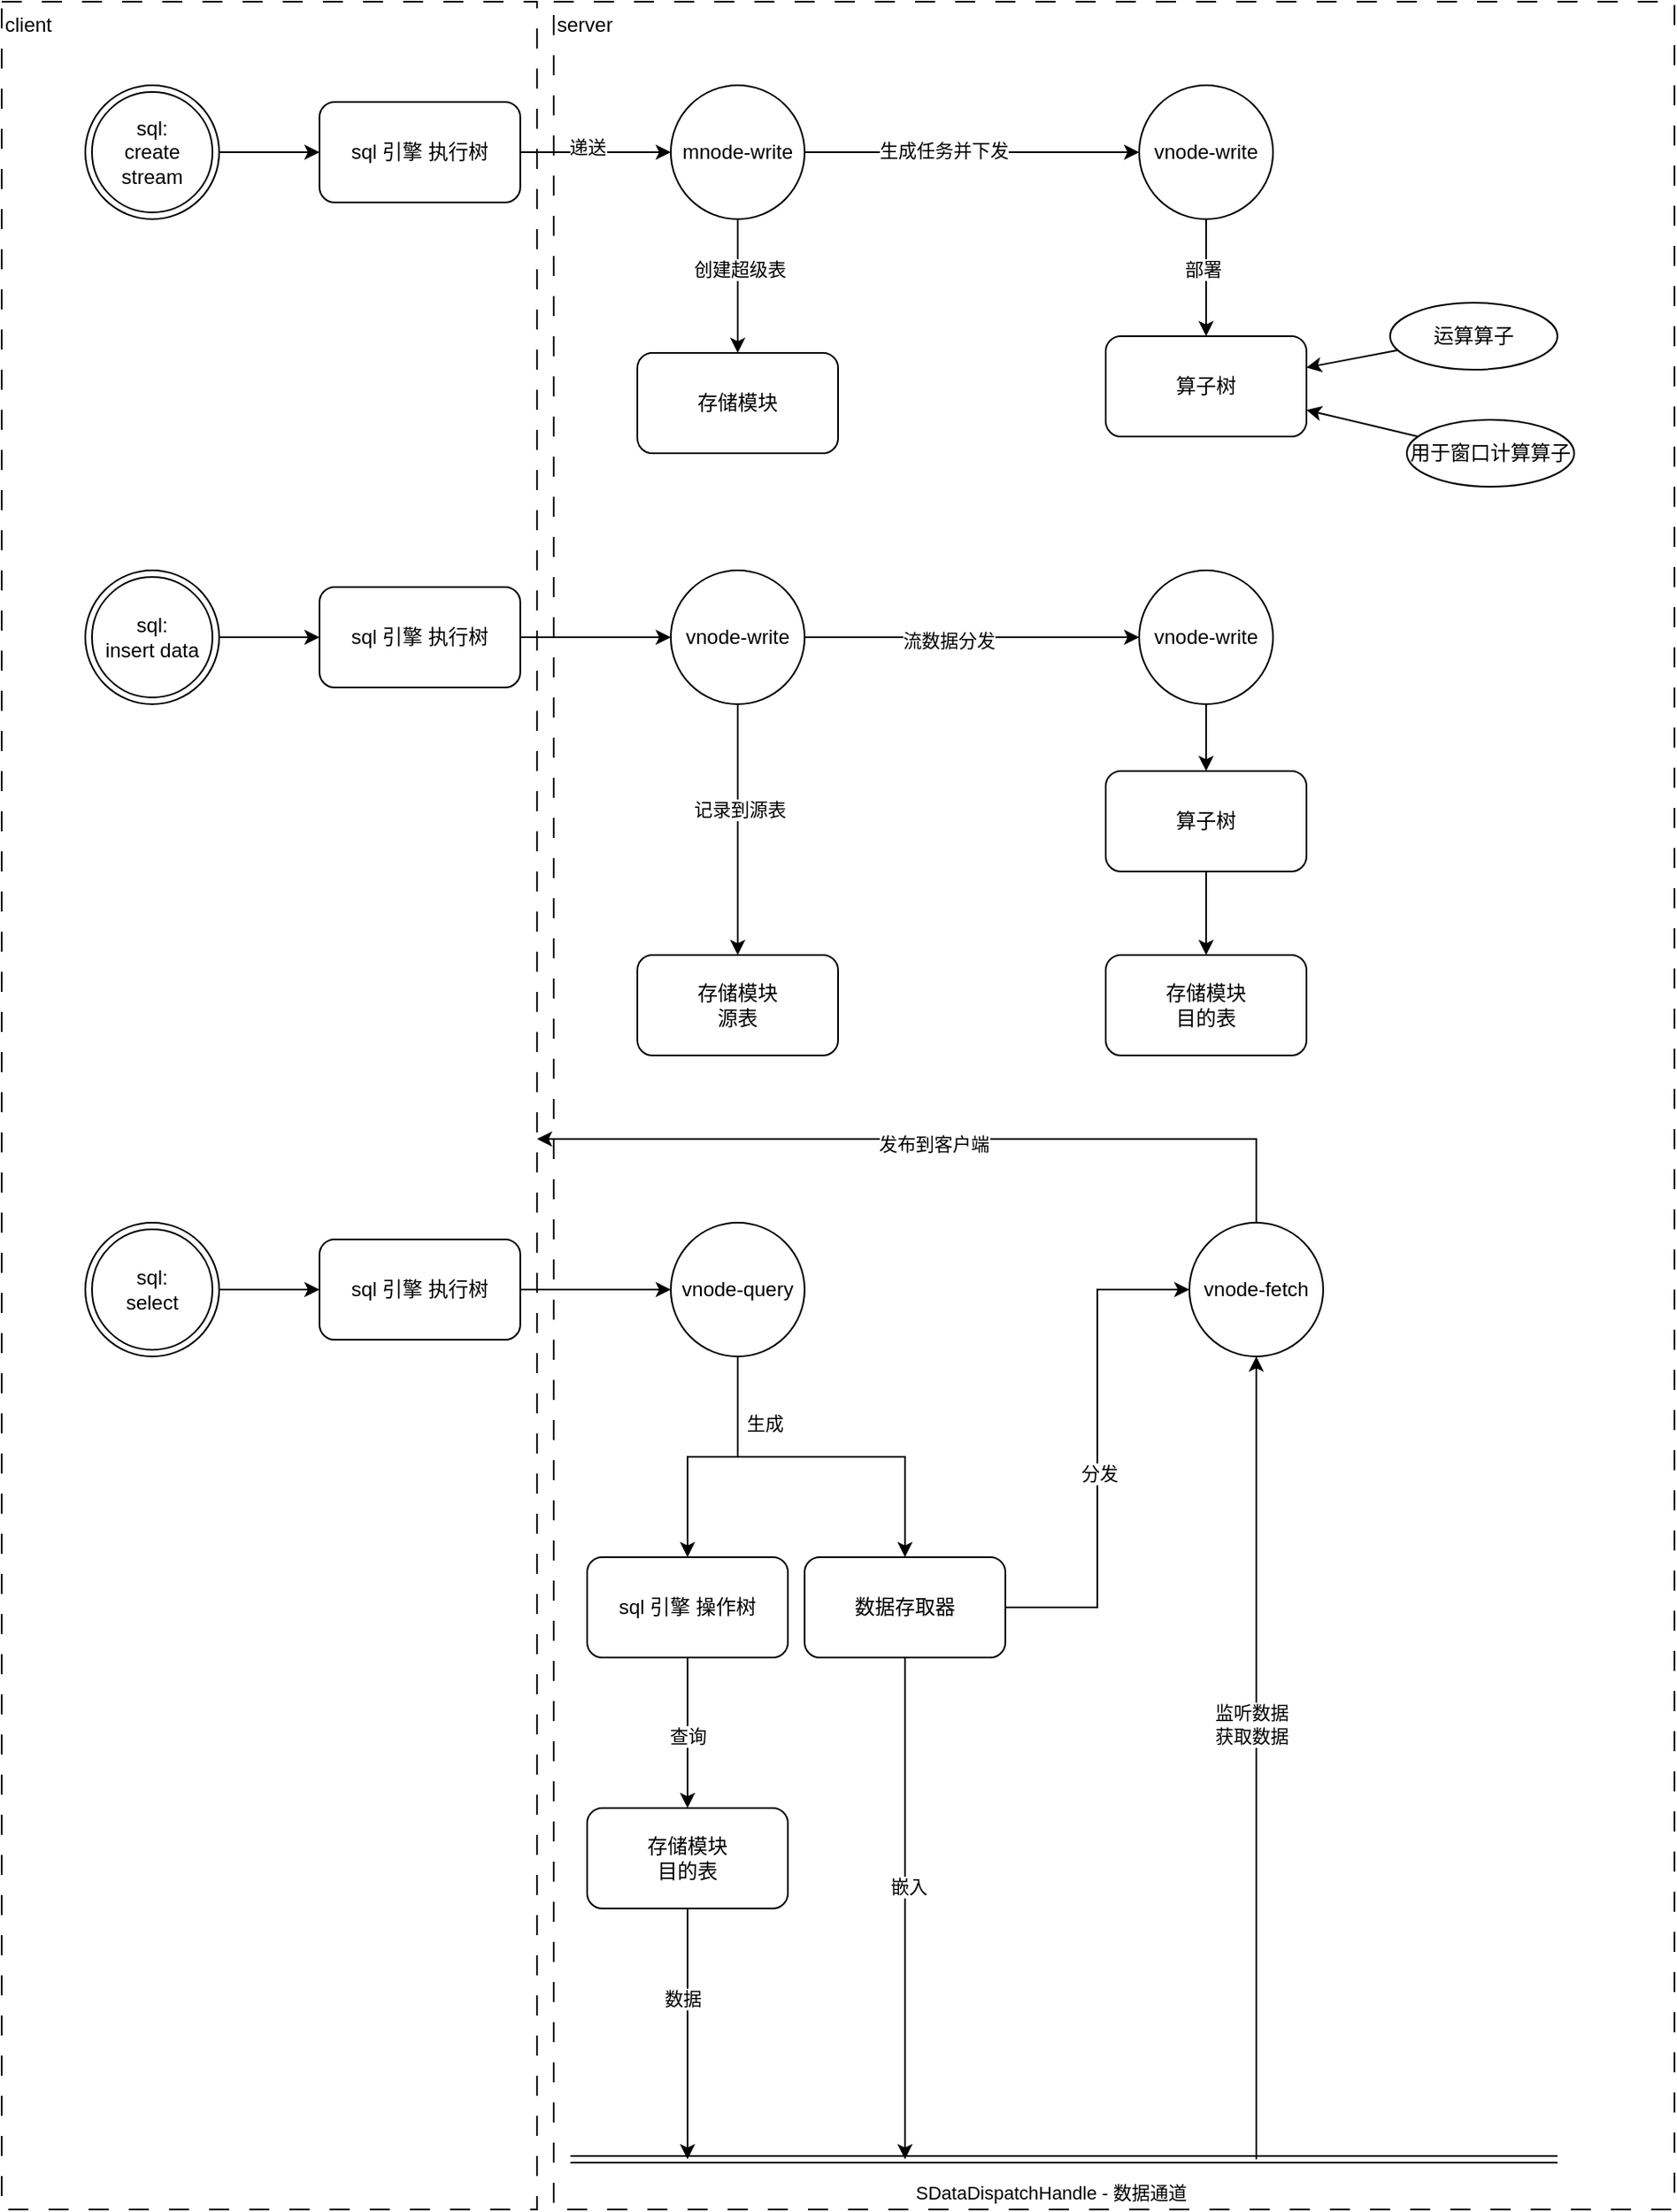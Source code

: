 <mxfile version="21.1.6" type="github">
  <diagram name="第 1 页" id="MjN6CYrhBv5qs3SlSTt-">
    <mxGraphModel dx="584" dy="764" grid="1" gridSize="10" guides="1" tooltips="1" connect="1" arrows="1" fold="1" page="1" pageScale="1" pageWidth="850" pageHeight="1100" math="0" shadow="0">
      <root>
        <mxCell id="0" />
        <mxCell id="1" parent="0" />
        <mxCell id="YnKo6P0KNHIwrCsgrGaU-99" value="server" style="rounded=0;whiteSpace=wrap;html=1;dashed=1;dashPattern=12 12;fillStyle=hatch;align=left;verticalAlign=top;" vertex="1" parent="1">
          <mxGeometry x="1290" y="40" width="670" height="1320" as="geometry" />
        </mxCell>
        <mxCell id="YnKo6P0KNHIwrCsgrGaU-98" value="&lt;div&gt;client&lt;br&gt;&lt;/div&gt;" style="rounded=0;whiteSpace=wrap;html=1;dashed=1;dashPattern=12 12;fillStyle=hatch;align=left;verticalAlign=top;" vertex="1" parent="1">
          <mxGeometry x="960" y="40" width="320" height="1320" as="geometry" />
        </mxCell>
        <mxCell id="YnKo6P0KNHIwrCsgrGaU-56" style="edgeStyle=orthogonalEdgeStyle;rounded=0;orthogonalLoop=1;jettySize=auto;html=1;exitX=1;exitY=0.5;exitDx=0;exitDy=0;" edge="1" parent="1" source="YnKo6P0KNHIwrCsgrGaU-29" target="YnKo6P0KNHIwrCsgrGaU-33">
          <mxGeometry relative="1" as="geometry" />
        </mxCell>
        <mxCell id="YnKo6P0KNHIwrCsgrGaU-29" value="sql:&lt;div&gt;create stream&lt;br&gt;&lt;/div&gt;" style="ellipse;shape=doubleEllipse;whiteSpace=wrap;html=1;aspect=fixed;" vertex="1" parent="1">
          <mxGeometry x="1010" y="90" width="80" height="80" as="geometry" />
        </mxCell>
        <mxCell id="YnKo6P0KNHIwrCsgrGaU-32" value="算子树" style="rounded=1;whiteSpace=wrap;html=1;" vertex="1" parent="1">
          <mxGeometry x="1620" y="240" width="120" height="60" as="geometry" />
        </mxCell>
        <mxCell id="YnKo6P0KNHIwrCsgrGaU-57" style="edgeStyle=orthogonalEdgeStyle;rounded=0;orthogonalLoop=1;jettySize=auto;html=1;" edge="1" parent="1" source="YnKo6P0KNHIwrCsgrGaU-33" target="YnKo6P0KNHIwrCsgrGaU-38">
          <mxGeometry relative="1" as="geometry" />
        </mxCell>
        <mxCell id="YnKo6P0KNHIwrCsgrGaU-109" value="递送" style="edgeLabel;html=1;align=center;verticalAlign=middle;resizable=0;points=[];" vertex="1" connectable="0" parent="YnKo6P0KNHIwrCsgrGaU-57">
          <mxGeometry x="-0.311" y="3" relative="1" as="geometry">
            <mxPoint x="9" as="offset" />
          </mxGeometry>
        </mxCell>
        <mxCell id="YnKo6P0KNHIwrCsgrGaU-33" value="sql 引擎 执行树" style="rounded=1;whiteSpace=wrap;html=1;" vertex="1" parent="1">
          <mxGeometry x="1150" y="100" width="120" height="60" as="geometry" />
        </mxCell>
        <mxCell id="YnKo6P0KNHIwrCsgrGaU-42" style="edgeStyle=orthogonalEdgeStyle;rounded=0;orthogonalLoop=1;jettySize=auto;html=1;" edge="1" parent="1" source="YnKo6P0KNHIwrCsgrGaU-35" target="YnKo6P0KNHIwrCsgrGaU-32">
          <mxGeometry relative="1" as="geometry" />
        </mxCell>
        <mxCell id="YnKo6P0KNHIwrCsgrGaU-43" value="部署" style="edgeLabel;html=1;align=center;verticalAlign=middle;resizable=0;points=[];" vertex="1" connectable="0" parent="YnKo6P0KNHIwrCsgrGaU-42">
          <mxGeometry x="-0.146" y="-2" relative="1" as="geometry">
            <mxPoint as="offset" />
          </mxGeometry>
        </mxCell>
        <mxCell id="YnKo6P0KNHIwrCsgrGaU-35" value="vnode-write" style="ellipse;whiteSpace=wrap;html=1;aspect=fixed;" vertex="1" parent="1">
          <mxGeometry x="1640" y="90" width="80" height="80" as="geometry" />
        </mxCell>
        <mxCell id="YnKo6P0KNHIwrCsgrGaU-69" style="edgeStyle=orthogonalEdgeStyle;rounded=0;orthogonalLoop=1;jettySize=auto;html=1;" edge="1" parent="1" source="YnKo6P0KNHIwrCsgrGaU-36" target="YnKo6P0KNHIwrCsgrGaU-58">
          <mxGeometry relative="1" as="geometry" />
        </mxCell>
        <mxCell id="YnKo6P0KNHIwrCsgrGaU-36" value="&lt;div&gt;sql:&lt;/div&gt;&lt;div&gt;insert data&lt;/div&gt;" style="ellipse;shape=doubleEllipse;whiteSpace=wrap;html=1;aspect=fixed;" vertex="1" parent="1">
          <mxGeometry x="1010" y="380" width="80" height="80" as="geometry" />
        </mxCell>
        <mxCell id="YnKo6P0KNHIwrCsgrGaU-72" style="edgeStyle=orthogonalEdgeStyle;rounded=0;orthogonalLoop=1;jettySize=auto;html=1;" edge="1" parent="1" source="YnKo6P0KNHIwrCsgrGaU-37" target="YnKo6P0KNHIwrCsgrGaU-71">
          <mxGeometry relative="1" as="geometry" />
        </mxCell>
        <mxCell id="YnKo6P0KNHIwrCsgrGaU-37" value="&lt;div&gt;sql:&lt;/div&gt;&lt;div&gt;select&lt;/div&gt;" style="ellipse;shape=doubleEllipse;whiteSpace=wrap;html=1;aspect=fixed;" vertex="1" parent="1">
          <mxGeometry x="1010" y="770" width="80" height="80" as="geometry" />
        </mxCell>
        <mxCell id="YnKo6P0KNHIwrCsgrGaU-39" style="edgeStyle=orthogonalEdgeStyle;rounded=0;orthogonalLoop=1;jettySize=auto;html=1;exitX=1;exitY=0.5;exitDx=0;exitDy=0;" edge="1" parent="1" source="YnKo6P0KNHIwrCsgrGaU-38" target="YnKo6P0KNHIwrCsgrGaU-35">
          <mxGeometry relative="1" as="geometry">
            <mxPoint x="1444" y="150" as="targetPoint" />
          </mxGeometry>
        </mxCell>
        <mxCell id="YnKo6P0KNHIwrCsgrGaU-40" value="生成任务并下发" style="edgeLabel;html=1;align=center;verticalAlign=middle;resizable=0;points=[];" vertex="1" connectable="0" parent="YnKo6P0KNHIwrCsgrGaU-39">
          <mxGeometry x="-0.176" y="1" relative="1" as="geometry">
            <mxPoint as="offset" />
          </mxGeometry>
        </mxCell>
        <mxCell id="YnKo6P0KNHIwrCsgrGaU-45" style="edgeStyle=orthogonalEdgeStyle;rounded=0;orthogonalLoop=1;jettySize=auto;html=1;" edge="1" parent="1" source="YnKo6P0KNHIwrCsgrGaU-38" target="YnKo6P0KNHIwrCsgrGaU-112">
          <mxGeometry relative="1" as="geometry">
            <mxPoint x="1400" y="250" as="targetPoint" />
          </mxGeometry>
        </mxCell>
        <mxCell id="YnKo6P0KNHIwrCsgrGaU-46" value="创建超级表" style="edgeLabel;html=1;align=center;verticalAlign=middle;resizable=0;points=[];" vertex="1" connectable="0" parent="YnKo6P0KNHIwrCsgrGaU-45">
          <mxGeometry x="-0.26" y="1" relative="1" as="geometry">
            <mxPoint as="offset" />
          </mxGeometry>
        </mxCell>
        <mxCell id="YnKo6P0KNHIwrCsgrGaU-38" value="mnode-write" style="ellipse;whiteSpace=wrap;html=1;aspect=fixed;" vertex="1" parent="1">
          <mxGeometry x="1360" y="90" width="80" height="80" as="geometry" />
        </mxCell>
        <mxCell id="YnKo6P0KNHIwrCsgrGaU-51" style="rounded=0;orthogonalLoop=1;jettySize=auto;html=1;" edge="1" parent="1" source="YnKo6P0KNHIwrCsgrGaU-49" target="YnKo6P0KNHIwrCsgrGaU-32">
          <mxGeometry relative="1" as="geometry" />
        </mxCell>
        <mxCell id="YnKo6P0KNHIwrCsgrGaU-49" value="运算算子" style="ellipse;whiteSpace=wrap;html=1;align=center;" vertex="1" parent="1">
          <mxGeometry x="1790" y="220" width="100" height="40" as="geometry" />
        </mxCell>
        <mxCell id="YnKo6P0KNHIwrCsgrGaU-53" style="rounded=0;orthogonalLoop=1;jettySize=auto;html=1;" edge="1" parent="1" source="YnKo6P0KNHIwrCsgrGaU-50" target="YnKo6P0KNHIwrCsgrGaU-32">
          <mxGeometry relative="1" as="geometry" />
        </mxCell>
        <mxCell id="YnKo6P0KNHIwrCsgrGaU-50" value="用于窗口计算算子" style="ellipse;whiteSpace=wrap;html=1;align=center;" vertex="1" parent="1">
          <mxGeometry x="1800" y="290" width="100" height="40" as="geometry" />
        </mxCell>
        <mxCell id="YnKo6P0KNHIwrCsgrGaU-60" style="edgeStyle=orthogonalEdgeStyle;rounded=0;orthogonalLoop=1;jettySize=auto;html=1;" edge="1" parent="1" source="YnKo6P0KNHIwrCsgrGaU-55" target="YnKo6P0KNHIwrCsgrGaU-101">
          <mxGeometry relative="1" as="geometry">
            <mxPoint x="1400" y="540" as="targetPoint" />
          </mxGeometry>
        </mxCell>
        <mxCell id="YnKo6P0KNHIwrCsgrGaU-61" value="记录到源表" style="edgeLabel;html=1;align=center;verticalAlign=middle;resizable=0;points=[];" vertex="1" connectable="0" parent="YnKo6P0KNHIwrCsgrGaU-60">
          <mxGeometry x="-0.16" y="1" relative="1" as="geometry">
            <mxPoint as="offset" />
          </mxGeometry>
        </mxCell>
        <mxCell id="YnKo6P0KNHIwrCsgrGaU-62" style="edgeStyle=orthogonalEdgeStyle;rounded=0;orthogonalLoop=1;jettySize=auto;html=1;" edge="1" parent="1" source="YnKo6P0KNHIwrCsgrGaU-55" target="YnKo6P0KNHIwrCsgrGaU-63">
          <mxGeometry relative="1" as="geometry">
            <mxPoint x="1580" y="430" as="targetPoint" />
          </mxGeometry>
        </mxCell>
        <mxCell id="YnKo6P0KNHIwrCsgrGaU-64" value="流数据分发" style="edgeLabel;html=1;align=center;verticalAlign=middle;resizable=0;points=[];" vertex="1" connectable="0" parent="YnKo6P0KNHIwrCsgrGaU-62">
          <mxGeometry x="-0.14" y="-2" relative="1" as="geometry">
            <mxPoint as="offset" />
          </mxGeometry>
        </mxCell>
        <mxCell id="YnKo6P0KNHIwrCsgrGaU-55" value="vnode-write" style="ellipse;whiteSpace=wrap;html=1;aspect=fixed;" vertex="1" parent="1">
          <mxGeometry x="1360" y="380" width="80" height="80" as="geometry" />
        </mxCell>
        <mxCell id="YnKo6P0KNHIwrCsgrGaU-70" style="edgeStyle=orthogonalEdgeStyle;rounded=0;orthogonalLoop=1;jettySize=auto;html=1;" edge="1" parent="1" source="YnKo6P0KNHIwrCsgrGaU-58" target="YnKo6P0KNHIwrCsgrGaU-55">
          <mxGeometry relative="1" as="geometry" />
        </mxCell>
        <mxCell id="YnKo6P0KNHIwrCsgrGaU-58" value="sql 引擎 执行树" style="rounded=1;whiteSpace=wrap;html=1;" vertex="1" parent="1">
          <mxGeometry x="1150" y="390" width="120" height="60" as="geometry" />
        </mxCell>
        <mxCell id="YnKo6P0KNHIwrCsgrGaU-67" style="edgeStyle=orthogonalEdgeStyle;rounded=0;orthogonalLoop=1;jettySize=auto;html=1;" edge="1" parent="1" source="YnKo6P0KNHIwrCsgrGaU-63" target="YnKo6P0KNHIwrCsgrGaU-65">
          <mxGeometry relative="1" as="geometry" />
        </mxCell>
        <mxCell id="YnKo6P0KNHIwrCsgrGaU-63" value="vnode-write" style="ellipse;whiteSpace=wrap;html=1;aspect=fixed;" vertex="1" parent="1">
          <mxGeometry x="1640" y="380" width="80" height="80" as="geometry" />
        </mxCell>
        <mxCell id="YnKo6P0KNHIwrCsgrGaU-68" style="edgeStyle=orthogonalEdgeStyle;rounded=0;orthogonalLoop=1;jettySize=auto;html=1;" edge="1" parent="1" source="YnKo6P0KNHIwrCsgrGaU-65" target="YnKo6P0KNHIwrCsgrGaU-102">
          <mxGeometry relative="1" as="geometry">
            <mxPoint x="1680" y="610" as="targetPoint" />
          </mxGeometry>
        </mxCell>
        <mxCell id="YnKo6P0KNHIwrCsgrGaU-65" value="算子树" style="rounded=1;whiteSpace=wrap;html=1;" vertex="1" parent="1">
          <mxGeometry x="1620" y="500" width="120" height="60" as="geometry" />
        </mxCell>
        <mxCell id="YnKo6P0KNHIwrCsgrGaU-74" style="edgeStyle=orthogonalEdgeStyle;rounded=0;orthogonalLoop=1;jettySize=auto;html=1;" edge="1" parent="1" source="YnKo6P0KNHIwrCsgrGaU-71" target="YnKo6P0KNHIwrCsgrGaU-73">
          <mxGeometry relative="1" as="geometry" />
        </mxCell>
        <mxCell id="YnKo6P0KNHIwrCsgrGaU-71" value="sql 引擎 执行树" style="rounded=1;whiteSpace=wrap;html=1;" vertex="1" parent="1">
          <mxGeometry x="1150" y="780" width="120" height="60" as="geometry" />
        </mxCell>
        <mxCell id="YnKo6P0KNHIwrCsgrGaU-76" style="edgeStyle=orthogonalEdgeStyle;rounded=0;orthogonalLoop=1;jettySize=auto;html=1;" edge="1" parent="1" source="YnKo6P0KNHIwrCsgrGaU-73" target="YnKo6P0KNHIwrCsgrGaU-75">
          <mxGeometry relative="1" as="geometry" />
        </mxCell>
        <mxCell id="YnKo6P0KNHIwrCsgrGaU-77" value="生成" style="edgeLabel;html=1;align=center;verticalAlign=middle;resizable=0;points=[];" vertex="1" connectable="0" parent="YnKo6P0KNHIwrCsgrGaU-76">
          <mxGeometry x="-0.244" y="-3" relative="1" as="geometry">
            <mxPoint x="19" y="-17" as="offset" />
          </mxGeometry>
        </mxCell>
        <mxCell id="YnKo6P0KNHIwrCsgrGaU-79" style="edgeStyle=orthogonalEdgeStyle;rounded=0;orthogonalLoop=1;jettySize=auto;html=1;" edge="1" parent="1" source="YnKo6P0KNHIwrCsgrGaU-73" target="YnKo6P0KNHIwrCsgrGaU-78">
          <mxGeometry relative="1" as="geometry" />
        </mxCell>
        <mxCell id="YnKo6P0KNHIwrCsgrGaU-73" value="vnode-query" style="ellipse;whiteSpace=wrap;html=1;aspect=fixed;" vertex="1" parent="1">
          <mxGeometry x="1360" y="770" width="80" height="80" as="geometry" />
        </mxCell>
        <mxCell id="YnKo6P0KNHIwrCsgrGaU-81" style="edgeStyle=orthogonalEdgeStyle;rounded=0;orthogonalLoop=1;jettySize=auto;html=1;" edge="1" parent="1" source="YnKo6P0KNHIwrCsgrGaU-75" target="YnKo6P0KNHIwrCsgrGaU-104">
          <mxGeometry relative="1" as="geometry">
            <mxPoint x="1370" y="1120" as="targetPoint" />
          </mxGeometry>
        </mxCell>
        <mxCell id="YnKo6P0KNHIwrCsgrGaU-82" value="查询" style="edgeLabel;html=1;align=center;verticalAlign=middle;resizable=0;points=[];" vertex="1" connectable="0" parent="YnKo6P0KNHIwrCsgrGaU-81">
          <mxGeometry x="-0.28" y="-2" relative="1" as="geometry">
            <mxPoint x="2" y="14" as="offset" />
          </mxGeometry>
        </mxCell>
        <mxCell id="YnKo6P0KNHIwrCsgrGaU-75" value="sql 引擎 操作树" style="rounded=1;whiteSpace=wrap;html=1;" vertex="1" parent="1">
          <mxGeometry x="1310" y="970" width="120" height="60" as="geometry" />
        </mxCell>
        <mxCell id="YnKo6P0KNHIwrCsgrGaU-90" style="edgeStyle=orthogonalEdgeStyle;rounded=0;orthogonalLoop=1;jettySize=auto;html=1;" edge="1" parent="1" source="YnKo6P0KNHIwrCsgrGaU-78">
          <mxGeometry relative="1" as="geometry">
            <mxPoint x="1500" y="1330" as="targetPoint" />
          </mxGeometry>
        </mxCell>
        <mxCell id="YnKo6P0KNHIwrCsgrGaU-91" value="嵌入" style="edgeLabel;html=1;align=center;verticalAlign=middle;resizable=0;points=[];" vertex="1" connectable="0" parent="YnKo6P0KNHIwrCsgrGaU-90">
          <mxGeometry x="-0.093" y="2" relative="1" as="geometry">
            <mxPoint as="offset" />
          </mxGeometry>
        </mxCell>
        <mxCell id="YnKo6P0KNHIwrCsgrGaU-96" style="edgeStyle=elbowEdgeStyle;rounded=0;orthogonalLoop=1;jettySize=auto;html=1;" edge="1" parent="1" source="YnKo6P0KNHIwrCsgrGaU-78" target="YnKo6P0KNHIwrCsgrGaU-83">
          <mxGeometry relative="1" as="geometry" />
        </mxCell>
        <mxCell id="YnKo6P0KNHIwrCsgrGaU-97" value="分发" style="edgeLabel;html=1;align=center;verticalAlign=middle;resizable=0;points=[];" vertex="1" connectable="0" parent="YnKo6P0KNHIwrCsgrGaU-96">
          <mxGeometry x="-0.1" y="-1" relative="1" as="geometry">
            <mxPoint as="offset" />
          </mxGeometry>
        </mxCell>
        <mxCell id="YnKo6P0KNHIwrCsgrGaU-78" value="数据存取器" style="rounded=1;whiteSpace=wrap;html=1;" vertex="1" parent="1">
          <mxGeometry x="1440" y="970" width="120" height="60" as="geometry" />
        </mxCell>
        <mxCell id="YnKo6P0KNHIwrCsgrGaU-88" style="edgeStyle=orthogonalEdgeStyle;rounded=0;orthogonalLoop=1;jettySize=auto;html=1;" edge="1" parent="1" source="YnKo6P0KNHIwrCsgrGaU-104">
          <mxGeometry relative="1" as="geometry">
            <mxPoint x="1370" y="1330" as="targetPoint" />
            <mxPoint x="1370" y="1180" as="sourcePoint" />
          </mxGeometry>
        </mxCell>
        <mxCell id="YnKo6P0KNHIwrCsgrGaU-89" value="数据" style="edgeLabel;html=1;align=center;verticalAlign=middle;resizable=0;points=[];" vertex="1" connectable="0" parent="YnKo6P0KNHIwrCsgrGaU-88">
          <mxGeometry x="-0.28" y="-3" relative="1" as="geometry">
            <mxPoint as="offset" />
          </mxGeometry>
        </mxCell>
        <mxCell id="YnKo6P0KNHIwrCsgrGaU-110" style="edgeStyle=orthogonalEdgeStyle;rounded=0;orthogonalLoop=1;jettySize=auto;html=1;" edge="1" parent="1" source="YnKo6P0KNHIwrCsgrGaU-83">
          <mxGeometry relative="1" as="geometry">
            <mxPoint x="1280" y="720" as="targetPoint" />
            <Array as="points">
              <mxPoint x="1710" y="720" />
              <mxPoint x="1282" y="720" />
            </Array>
          </mxGeometry>
        </mxCell>
        <mxCell id="YnKo6P0KNHIwrCsgrGaU-111" value="发布到客户端" style="edgeLabel;html=1;align=center;verticalAlign=middle;resizable=0;points=[];" vertex="1" connectable="0" parent="YnKo6P0KNHIwrCsgrGaU-110">
          <mxGeometry x="0.014" y="3" relative="1" as="geometry">
            <mxPoint as="offset" />
          </mxGeometry>
        </mxCell>
        <mxCell id="YnKo6P0KNHIwrCsgrGaU-83" value="vnode-fetch" style="ellipse;whiteSpace=wrap;html=1;aspect=fixed;" vertex="1" parent="1">
          <mxGeometry x="1670" y="770" width="80" height="80" as="geometry" />
        </mxCell>
        <mxCell id="YnKo6P0KNHIwrCsgrGaU-85" value="" style="shape=link;html=1;rounded=0;" edge="1" parent="1">
          <mxGeometry width="100" relative="1" as="geometry">
            <mxPoint x="1300" y="1330" as="sourcePoint" />
            <mxPoint x="1890" y="1330" as="targetPoint" />
          </mxGeometry>
        </mxCell>
        <mxCell id="YnKo6P0KNHIwrCsgrGaU-86" value="SDataDispatchHandle - 数据通道" style="edgeLabel;html=1;align=center;verticalAlign=middle;resizable=0;points=[];" vertex="1" connectable="0" parent="YnKo6P0KNHIwrCsgrGaU-85">
          <mxGeometry x="-0.066" y="-2" relative="1" as="geometry">
            <mxPoint x="11" y="18" as="offset" />
          </mxGeometry>
        </mxCell>
        <mxCell id="YnKo6P0KNHIwrCsgrGaU-93" value="" style="endArrow=classic;html=1;rounded=0;" edge="1" parent="1" target="YnKo6P0KNHIwrCsgrGaU-83">
          <mxGeometry width="50" height="50" relative="1" as="geometry">
            <mxPoint x="1710" y="1330" as="sourcePoint" />
            <mxPoint x="1830" y="1200" as="targetPoint" />
          </mxGeometry>
        </mxCell>
        <mxCell id="YnKo6P0KNHIwrCsgrGaU-94" value="&lt;div&gt;监听数据&lt;/div&gt;&lt;div&gt;获取数据&lt;br&gt;&lt;/div&gt;" style="edgeLabel;html=1;align=center;verticalAlign=middle;resizable=0;points=[];" vertex="1" connectable="0" parent="YnKo6P0KNHIwrCsgrGaU-93">
          <mxGeometry x="0.083" y="3" relative="1" as="geometry">
            <mxPoint as="offset" />
          </mxGeometry>
        </mxCell>
        <mxCell id="YnKo6P0KNHIwrCsgrGaU-101" value="&lt;div&gt;存储模块&lt;/div&gt;&lt;div&gt;源表&lt;br&gt;&lt;/div&gt;" style="rounded=1;whiteSpace=wrap;html=1;" vertex="1" parent="1">
          <mxGeometry x="1340" y="610" width="120" height="60" as="geometry" />
        </mxCell>
        <mxCell id="YnKo6P0KNHIwrCsgrGaU-102" value="&lt;div&gt;存储模块&lt;/div&gt;&lt;div&gt;目的表&lt;br&gt;&lt;/div&gt;" style="rounded=1;whiteSpace=wrap;html=1;" vertex="1" parent="1">
          <mxGeometry x="1620" y="610" width="120" height="60" as="geometry" />
        </mxCell>
        <mxCell id="YnKo6P0KNHIwrCsgrGaU-104" value="&lt;div&gt;存储模块&lt;/div&gt;&lt;div&gt;目的表&lt;br&gt;&lt;/div&gt;" style="rounded=1;whiteSpace=wrap;html=1;" vertex="1" parent="1">
          <mxGeometry x="1310" y="1120" width="120" height="60" as="geometry" />
        </mxCell>
        <mxCell id="YnKo6P0KNHIwrCsgrGaU-112" value="&lt;div&gt;存储模块&lt;/div&gt;" style="rounded=1;whiteSpace=wrap;html=1;" vertex="1" parent="1">
          <mxGeometry x="1340" y="250" width="120" height="60" as="geometry" />
        </mxCell>
      </root>
    </mxGraphModel>
  </diagram>
</mxfile>
